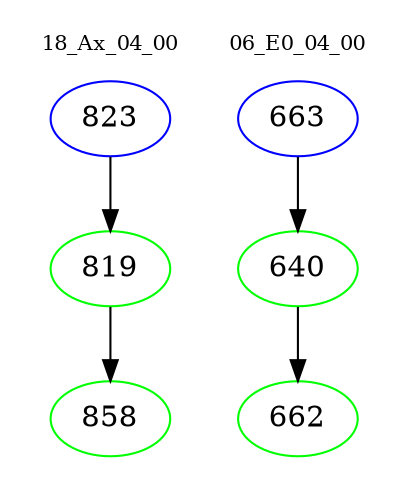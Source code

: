 digraph{
subgraph cluster_0 {
color = white
label = "18_Ax_04_00";
fontsize=10;
T0_823 [label="823", color="blue"]
T0_823 -> T0_819 [color="black"]
T0_819 [label="819", color="green"]
T0_819 -> T0_858 [color="black"]
T0_858 [label="858", color="green"]
}
subgraph cluster_1 {
color = white
label = "06_E0_04_00";
fontsize=10;
T1_663 [label="663", color="blue"]
T1_663 -> T1_640 [color="black"]
T1_640 [label="640", color="green"]
T1_640 -> T1_662 [color="black"]
T1_662 [label="662", color="green"]
}
}
